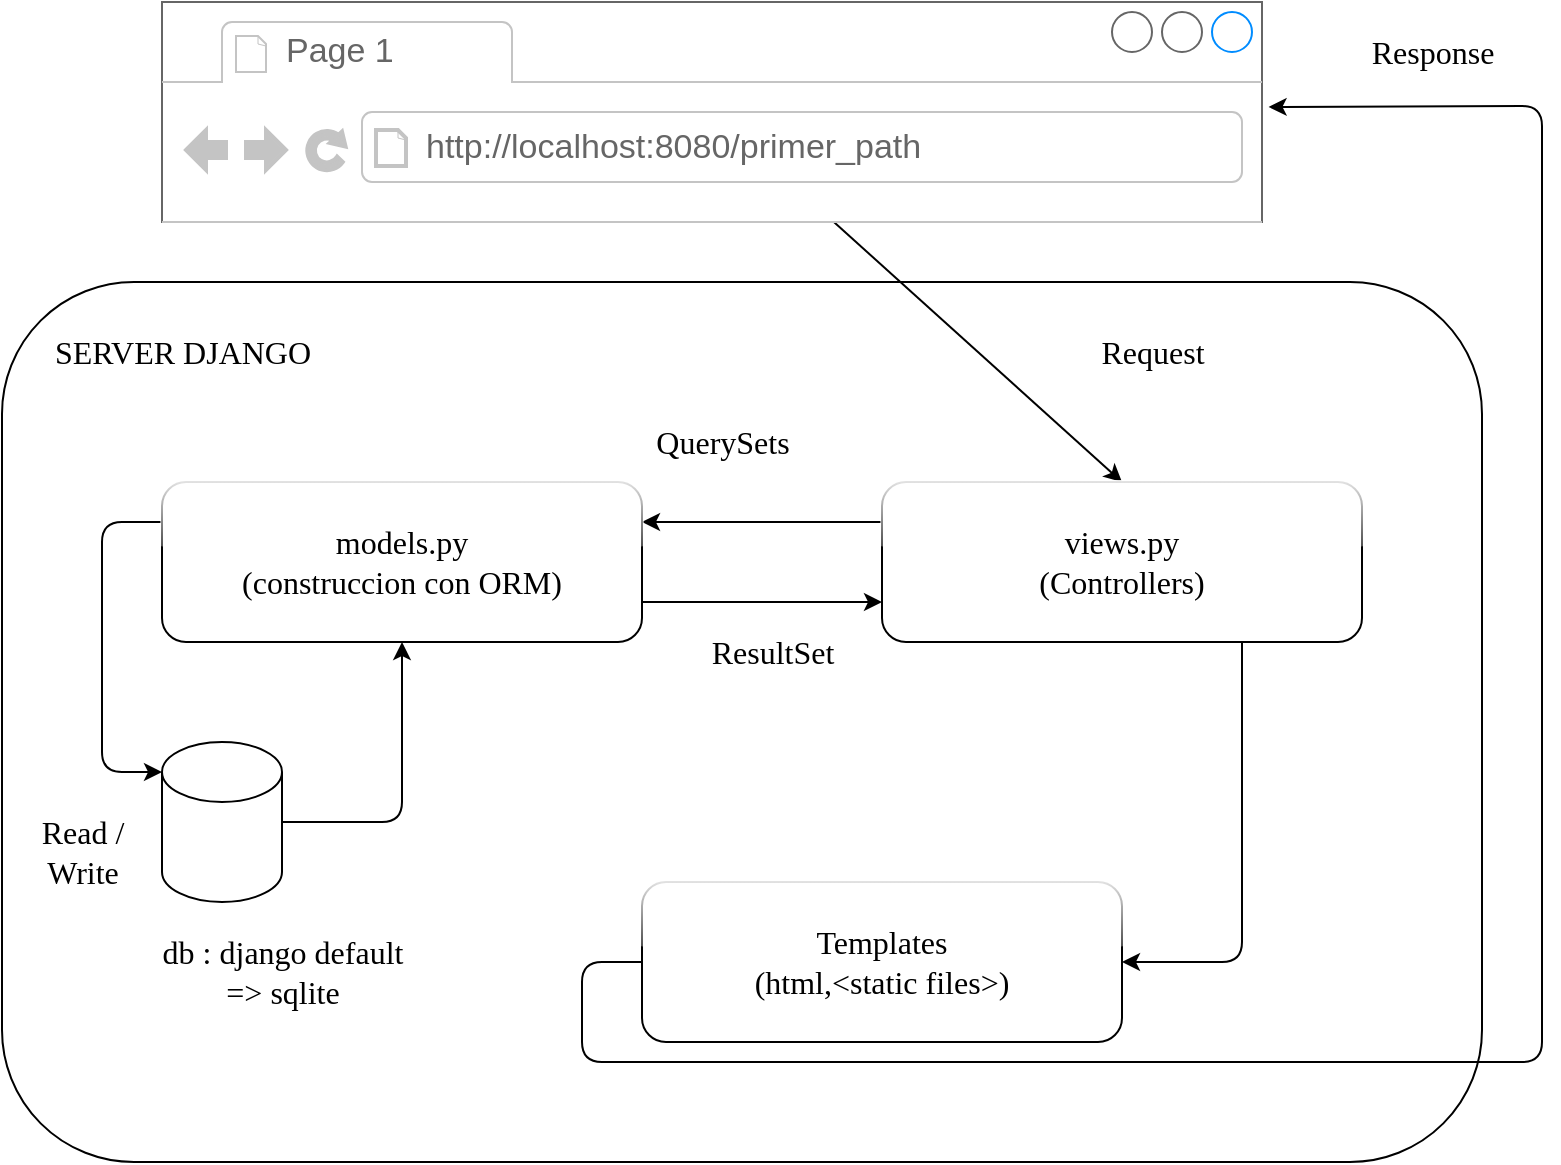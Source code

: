 <mxfile>
    <diagram id="BJhsQYXrqkRQeLi1HreX" name="Page-1">
        <mxGraphModel dx="1348" dy="631" grid="1" gridSize="10" guides="1" tooltips="1" connect="1" arrows="1" fold="1" page="1" pageScale="1" pageWidth="850" pageHeight="1100" math="0" shadow="0">
            <root>
                <mxCell id="0"/>
                <mxCell id="1" parent="0"/>
                <mxCell id="22" value="" style="rounded=1;whiteSpace=wrap;html=1;fillColor=none;" vertex="1" parent="1">
                    <mxGeometry y="140" width="740" height="440" as="geometry"/>
                </mxCell>
                <mxCell id="7" style="edgeStyle=none;html=1;entryX=0.5;entryY=0;entryDx=0;entryDy=0;fontSize=16;" parent="1" source="2" target="5" edge="1">
                    <mxGeometry relative="1" as="geometry"/>
                </mxCell>
                <mxCell id="2" value="" style="strokeWidth=1;shadow=0;dashed=0;align=center;html=1;shape=mxgraph.mockup.containers.browserWindow;rSize=0;strokeColor=#666666;strokeColor2=#008cff;strokeColor3=#c4c4c4;mainText=,;recursiveResize=0;" parent="1" vertex="1">
                    <mxGeometry x="80" width="550" height="110" as="geometry"/>
                </mxCell>
                <mxCell id="3" value="Page 1" style="strokeWidth=1;shadow=0;dashed=0;align=center;html=1;shape=mxgraph.mockup.containers.anchor;fontSize=17;fontColor=#666666;align=left;" parent="2" vertex="1">
                    <mxGeometry x="60" y="12" width="110" height="26" as="geometry"/>
                </mxCell>
                <mxCell id="4" value="http://localhost:8080/primer_path" style="strokeWidth=1;shadow=0;dashed=0;align=center;html=1;shape=mxgraph.mockup.containers.anchor;rSize=0;fontSize=17;fontColor=#666666;align=left;" parent="2" vertex="1">
                    <mxGeometry x="130" y="60" width="250" height="26" as="geometry"/>
                </mxCell>
                <mxCell id="10" style="edgeStyle=none;html=1;exitX=0;exitY=0.25;exitDx=0;exitDy=0;entryX=1;entryY=0.25;entryDx=0;entryDy=0;fontFamily=JetBrains Mono;fontSource=https%3A%2F%2Ffonts.googleapis.com%2Fcss%3Ffamily%3DJetBrains%2BMono;fontSize=16;" parent="1" source="5" target="9" edge="1">
                    <mxGeometry relative="1" as="geometry"/>
                </mxCell>
                <mxCell id="19" style="edgeStyle=none;html=1;exitX=0.75;exitY=1;exitDx=0;exitDy=0;entryX=1;entryY=0.5;entryDx=0;entryDy=0;fontFamily=JetBrains Mono;fontSource=https%3A%2F%2Ffonts.googleapis.com%2Fcss%3Ffamily%3DJetBrains%2BMono;fontSize=16;" parent="1" source="5" target="18" edge="1">
                    <mxGeometry relative="1" as="geometry">
                        <Array as="points">
                            <mxPoint x="620" y="480"/>
                        </Array>
                    </mxGeometry>
                </mxCell>
                <mxCell id="5" value="&lt;font style=&quot;font-size: 16px;&quot; data-font-src=&quot;https://fonts.googleapis.com/css?family=JetBrains+Mono&quot; face=&quot;JetBrains Mono&quot;&gt;views.py&lt;br&gt;(Controllers)&lt;br&gt;&lt;/font&gt;" style="rounded=1;whiteSpace=wrap;html=1;glass=1;" parent="1" vertex="1">
                    <mxGeometry x="440" y="240" width="240" height="80" as="geometry"/>
                </mxCell>
                <mxCell id="8" value="Request" style="text;html=1;align=center;verticalAlign=middle;resizable=0;points=[];autosize=1;strokeColor=none;fillColor=none;fontSize=16;rounded=1;glass=1;fontFamily=JetBrains Mono;fontSource=https%3A%2F%2Ffonts.googleapis.com%2Fcss%3Ffamily%3DJetBrains%2BMono;" parent="1" vertex="1">
                    <mxGeometry x="530" y="160" width="90" height="30" as="geometry"/>
                </mxCell>
                <mxCell id="14" style="edgeStyle=none;html=1;exitX=0;exitY=0.25;exitDx=0;exitDy=0;entryX=0;entryY=0;entryDx=0;entryDy=15;entryPerimeter=0;fontFamily=JetBrains Mono;fontSource=https%3A%2F%2Ffonts.googleapis.com%2Fcss%3Ffamily%3DJetBrains%2BMono;fontSize=16;" parent="1" source="9" target="12" edge="1">
                    <mxGeometry relative="1" as="geometry">
                        <Array as="points">
                            <mxPoint x="50" y="260"/>
                            <mxPoint x="50" y="330"/>
                            <mxPoint x="50" y="385"/>
                        </Array>
                    </mxGeometry>
                </mxCell>
                <mxCell id="16" style="edgeStyle=none;html=1;exitX=1;exitY=0.75;exitDx=0;exitDy=0;entryX=0;entryY=0.75;entryDx=0;entryDy=0;fontFamily=JetBrains Mono;fontSource=https%3A%2F%2Ffonts.googleapis.com%2Fcss%3Ffamily%3DJetBrains%2BMono;fontSize=16;" parent="1" source="9" target="5" edge="1">
                    <mxGeometry relative="1" as="geometry"/>
                </mxCell>
                <mxCell id="9" value="&lt;font style=&quot;font-size: 16px;&quot; data-font-src=&quot;https://fonts.googleapis.com/css?family=JetBrains+Mono&quot; face=&quot;JetBrains Mono&quot;&gt;models.py&lt;br&gt;(construccion con ORM)&lt;br&gt;&lt;/font&gt;" style="rounded=1;whiteSpace=wrap;html=1;glass=1;" parent="1" vertex="1">
                    <mxGeometry x="80" y="240" width="240" height="80" as="geometry"/>
                </mxCell>
                <mxCell id="11" value="QuerySets" style="text;html=1;align=center;verticalAlign=middle;resizable=0;points=[];autosize=1;strokeColor=none;fillColor=none;fontSize=16;fontFamily=JetBrains Mono;" parent="1" vertex="1">
                    <mxGeometry x="305" y="205" width="110" height="30" as="geometry"/>
                </mxCell>
                <mxCell id="20" style="edgeStyle=none;html=1;exitX=1;exitY=0.5;exitDx=0;exitDy=0;exitPerimeter=0;entryX=0.5;entryY=1;entryDx=0;entryDy=0;" edge="1" parent="1" source="12" target="9">
                    <mxGeometry relative="1" as="geometry">
                        <Array as="points">
                            <mxPoint x="200" y="410"/>
                        </Array>
                    </mxGeometry>
                </mxCell>
                <mxCell id="12" value="" style="shape=cylinder3;whiteSpace=wrap;html=1;boundedLbl=1;backgroundOutline=1;size=15;rounded=1;glass=1;fontFamily=JetBrains Mono;fontSource=https%3A%2F%2Ffonts.googleapis.com%2Fcss%3Ffamily%3DJetBrains%2BMono;fontSize=16;" parent="1" vertex="1">
                    <mxGeometry x="80" y="370" width="60" height="80" as="geometry"/>
                </mxCell>
                <mxCell id="13" value="db : django default &lt;br&gt;=&amp;gt; sqlite" style="text;html=1;align=center;verticalAlign=middle;resizable=0;points=[];autosize=1;strokeColor=none;fillColor=none;fontSize=16;fontFamily=JetBrains Mono;rounded=1;glass=1;fontSource=https%3A%2F%2Ffonts.googleapis.com%2Fcss%3Ffamily%3DJetBrains%2BMono;" parent="1" vertex="1">
                    <mxGeometry x="35" y="460" width="210" height="50" as="geometry"/>
                </mxCell>
                <mxCell id="15" value="Read /&lt;br&gt;Write" style="text;html=1;align=center;verticalAlign=middle;resizable=0;points=[];autosize=1;strokeColor=none;fillColor=none;fontSize=16;fontFamily=JetBrains Mono;" parent="1" vertex="1">
                    <mxGeometry y="400" width="80" height="50" as="geometry"/>
                </mxCell>
                <mxCell id="17" value="ResultSet" style="text;html=1;align=center;verticalAlign=middle;resizable=0;points=[];autosize=1;strokeColor=none;fillColor=none;fontSize=16;fontFamily=JetBrains Mono;rounded=1;glass=1;fontSource=https%3A%2F%2Ffonts.googleapis.com%2Fcss%3Ffamily%3DJetBrains%2BMono;" parent="1" vertex="1">
                    <mxGeometry x="330" y="310" width="110" height="30" as="geometry"/>
                </mxCell>
                <mxCell id="21" style="edgeStyle=none;html=1;exitX=0;exitY=0.5;exitDx=0;exitDy=0;entryX=1.006;entryY=0.477;entryDx=0;entryDy=0;entryPerimeter=0;" edge="1" parent="1" source="18" target="2">
                    <mxGeometry relative="1" as="geometry">
                        <Array as="points">
                            <mxPoint x="290" y="480"/>
                            <mxPoint x="290" y="500"/>
                            <mxPoint x="290" y="530"/>
                            <mxPoint x="320" y="530"/>
                            <mxPoint x="540" y="530"/>
                            <mxPoint x="770" y="530"/>
                            <mxPoint x="770" y="52"/>
                        </Array>
                    </mxGeometry>
                </mxCell>
                <mxCell id="18" value="&lt;font style=&quot;font-size: 16px;&quot; data-font-src=&quot;https://fonts.googleapis.com/css?family=JetBrains+Mono&quot; face=&quot;JetBrains Mono&quot;&gt;Templates&lt;br&gt;(html,&amp;lt;static files&amp;gt;)&lt;br&gt;&lt;/font&gt;" style="rounded=1;whiteSpace=wrap;html=1;glass=1;" parent="1" vertex="1">
                    <mxGeometry x="320" y="440" width="240" height="80" as="geometry"/>
                </mxCell>
                <mxCell id="25" value="Response" style="text;html=1;align=center;verticalAlign=middle;resizable=0;points=[];autosize=1;strokeColor=none;fillColor=none;fontSize=16;rounded=1;glass=1;fontFamily=JetBrains Mono;fontSource=https%3A%2F%2Ffonts.googleapis.com%2Fcss%3Ffamily%3DJetBrains%2BMono;" vertex="1" parent="1">
                    <mxGeometry x="665" y="10" width="100" height="30" as="geometry"/>
                </mxCell>
                <mxCell id="27" value="SERVER DJANGO" style="text;html=1;align=center;verticalAlign=middle;resizable=0;points=[];autosize=1;strokeColor=none;fillColor=none;fontSize=16;rounded=1;glass=1;fontFamily=JetBrains Mono;fontSource=https%3A%2F%2Ffonts.googleapis.com%2Fcss%3Ffamily%3DJetBrains%2BMono;" vertex="1" parent="1">
                    <mxGeometry x="15" y="160" width="150" height="30" as="geometry"/>
                </mxCell>
            </root>
        </mxGraphModel>
    </diagram>
</mxfile>